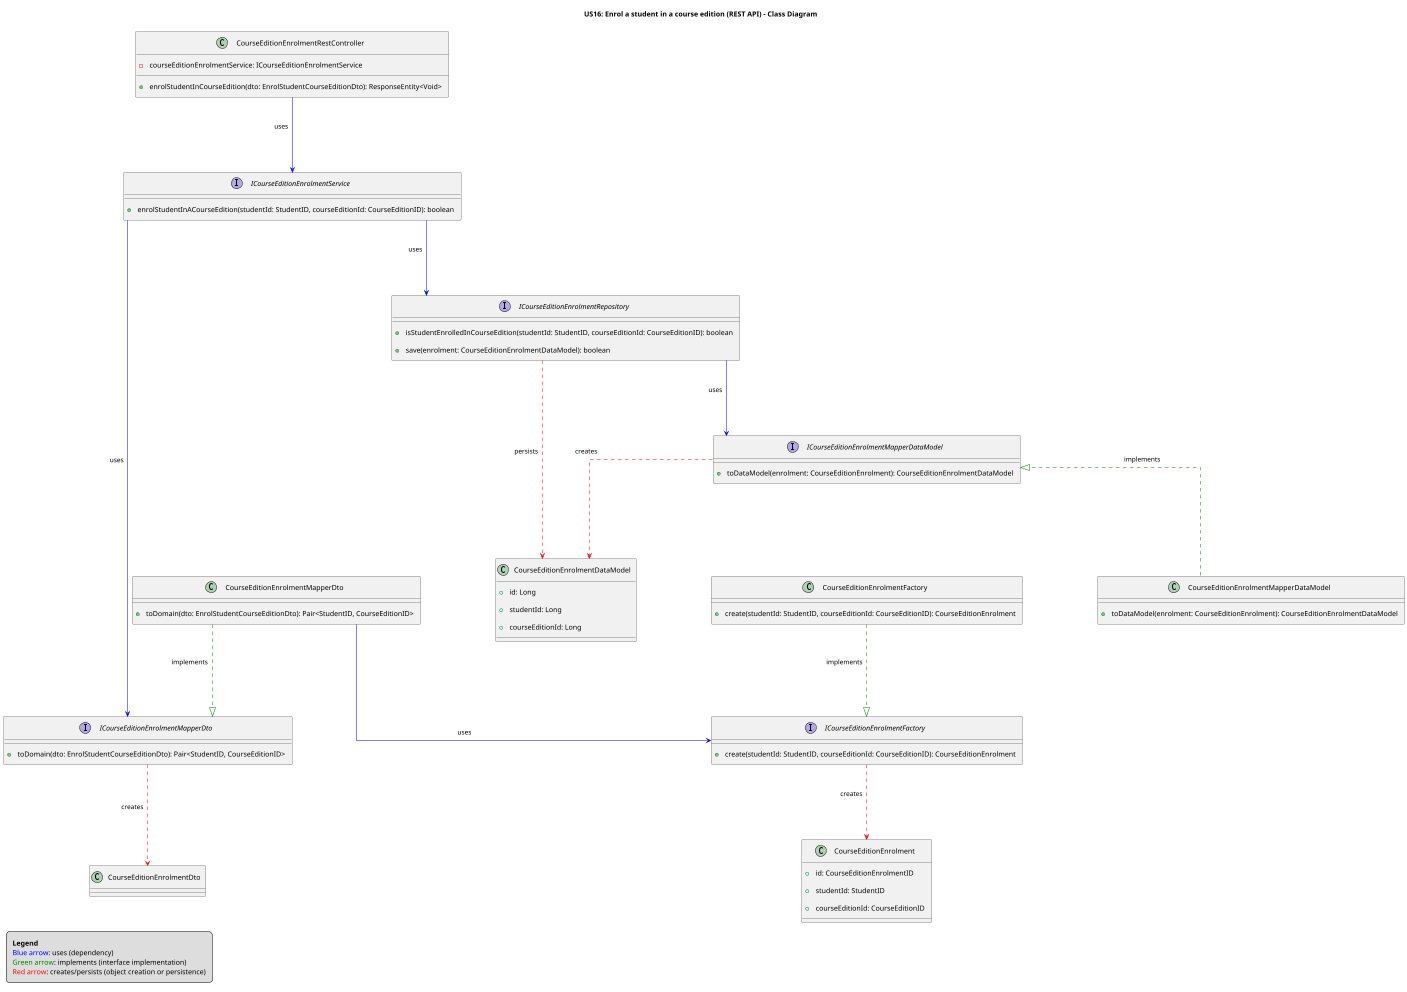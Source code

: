 @startuml
scale 0.5
title US16: Enrol a student in a course edition (REST API) - Class Diagram

' Legend
legend left
  <b>Legend</b>
  <color:blue>Blue arrow</color>: uses (dependency)
  <color:green>Green arrow</color>: implements (interface implementation)
  <color:red>Red arrow</color>: creates/persists (object creation or persistence)
endlegend

skinparam linetype ortho
skinparam nodesep 150
skinparam ranksep 150
skinparam arrowMessageAlign center
skinparam arrowMessagePosition 0.9
skinparam padding 8

' Layout hints
together {
  class CourseEditionEnrolmentFactory
  interface ICourseEditionEnrolmentFactory
}

' Service Layer
interface ICourseEditionEnrolmentService {
    +enrolStudentInACourseEdition(studentId: StudentID, courseEditionId: CourseEditionID): boolean
}

' Domain Classes
class CourseEditionEnrolment {
    +id: CourseEditionEnrolmentID
    +studentId: StudentID
    +courseEditionId: CourseEditionID
}

' Data Models
class CourseEditionEnrolmentDataModel {
    +id: Long
    +studentId: Long
    +courseEditionId: Long
}

' Mappers
interface ICourseEditionEnrolmentMapperDto {
    +toDomain(dto: EnrolStudentCourseEditionDto): Pair<StudentID, CourseEditionID>
}

class CourseEditionEnrolmentMapperDto {
    +toDomain(dto: EnrolStudentCourseEditionDto): Pair<StudentID, CourseEditionID>
}

interface ICourseEditionEnrolmentMapperDataModel {
    +toDataModel(enrolment: CourseEditionEnrolment): CourseEditionEnrolmentDataModel
}

class CourseEditionEnrolmentMapperDataModel {
    +toDataModel(enrolment: CourseEditionEnrolment): CourseEditionEnrolmentDataModel
}

' Repository
interface ICourseEditionEnrolmentRepository {
    +isStudentEnrolledInCourseEdition(studentId: StudentID, courseEditionId: CourseEditionID): boolean
    +save(enrolment: CourseEditionEnrolmentDataModel): boolean
}

' Controller
class CourseEditionEnrolmentRestController {
    -courseEditionEnrolmentService: ICourseEditionEnrolmentService
    +enrolStudentInCourseEdition(dto: EnrolStudentCourseEditionDto): ResponseEntity<Void>
}

' Factory
interface ICourseEditionEnrolmentFactory {
    +create(studentId: StudentID, courseEditionId: CourseEditionID): CourseEditionEnrolment
}

class CourseEditionEnrolmentFactory {
    +create(studentId: StudentID, courseEditionId: CourseEditionID): CourseEditionEnrolment
}

' Relationships
CourseEditionEnrolmentRestController -[#blue]-> ICourseEditionEnrolmentService : uses
ICourseEditionEnrolmentService -[#blue]-> ICourseEditionEnrolmentMapperDto : uses
ICourseEditionEnrolmentService -[#blue]-> ICourseEditionEnrolmentRepository : uses
CourseEditionEnrolmentMapperDto -[#blue]-> ICourseEditionEnrolmentFactory : uses
ICourseEditionEnrolmentMapperDataModel -[hidden]-> CourseEditionEnrolmentMapperDataModel
ICourseEditionEnrolmentMapperDataModel -[hidden]-> CourseEditionEnrolmentFactory
ICourseEditionEnrolmentRepository -[#blue]-> ICourseEditionEnrolmentMapperDataModel : uses

' Implementations
CourseEditionEnrolmentMapperDto ..[#green]|> ICourseEditionEnrolmentMapperDto : implements
CourseEditionEnrolmentMapperDataModel ..[#green]|> ICourseEditionEnrolmentMapperDataModel : implements
CourseEditionEnrolmentFactory ..[#green]|> ICourseEditionEnrolmentFactory : implements

' Creations
ICourseEditionEnrolmentFactory ..[#red]> CourseEditionEnrolment : creates
ICourseEditionEnrolmentMapperDataModel ..[#red]> CourseEditionEnrolmentDataModel : creates
ICourseEditionEnrolmentRepository ..[#red]> CourseEditionEnrolmentDataModel : persists
ICourseEditionEnrolmentMapperDto ..[#red]> CourseEditionEnrolmentDto : creates

@enduml
